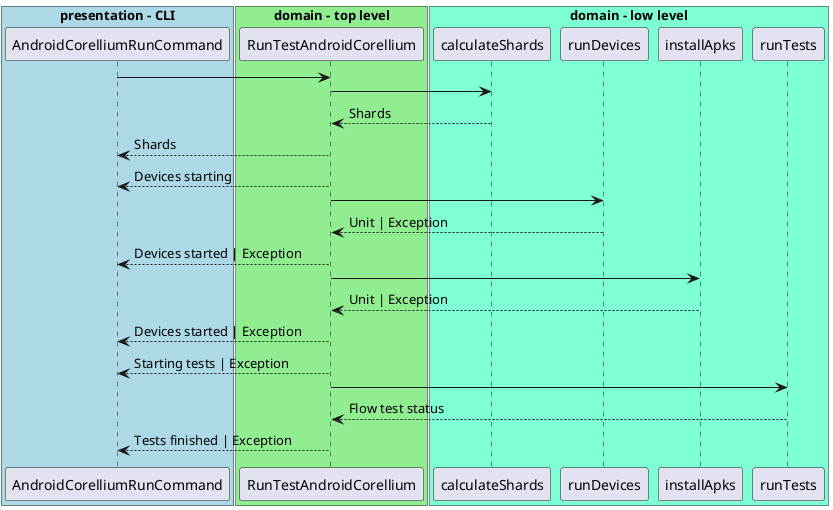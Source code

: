 @startuml
box "presentation - CLI" #lightBlue
participant AndroidCorelliumRunCommand
end box

box "domain - top level" #lightGreen
participant RunTestAndroidCorellium
end box

box "domain - low level" #aquamarine
participant calculateShards
participant runDevices
participant installApks
participant runTests
end box


AndroidCorelliumRunCommand -> RunTestAndroidCorellium
RunTestAndroidCorellium -> calculateShards
RunTestAndroidCorellium <-- calculateShards : Shards
AndroidCorelliumRunCommand <-- RunTestAndroidCorellium : Shards
AndroidCorelliumRunCommand <-- RunTestAndroidCorellium : Devices starting
RunTestAndroidCorellium -> runDevices
RunTestAndroidCorellium <-- runDevices : Unit | Exception
AndroidCorelliumRunCommand <-- RunTestAndroidCorellium : Devices started | Exception
RunTestAndroidCorellium -> installApks
RunTestAndroidCorellium <-- installApks : Unit | Exception
AndroidCorelliumRunCommand <-- RunTestAndroidCorellium : Devices started | Exception
AndroidCorelliumRunCommand <-- RunTestAndroidCorellium : Starting tests | Exception
RunTestAndroidCorellium -> runTests
RunTestAndroidCorellium <-- runTests : Flow test status
AndroidCorelliumRunCommand <-- RunTestAndroidCorellium : Tests finished | Exception

@enduml
